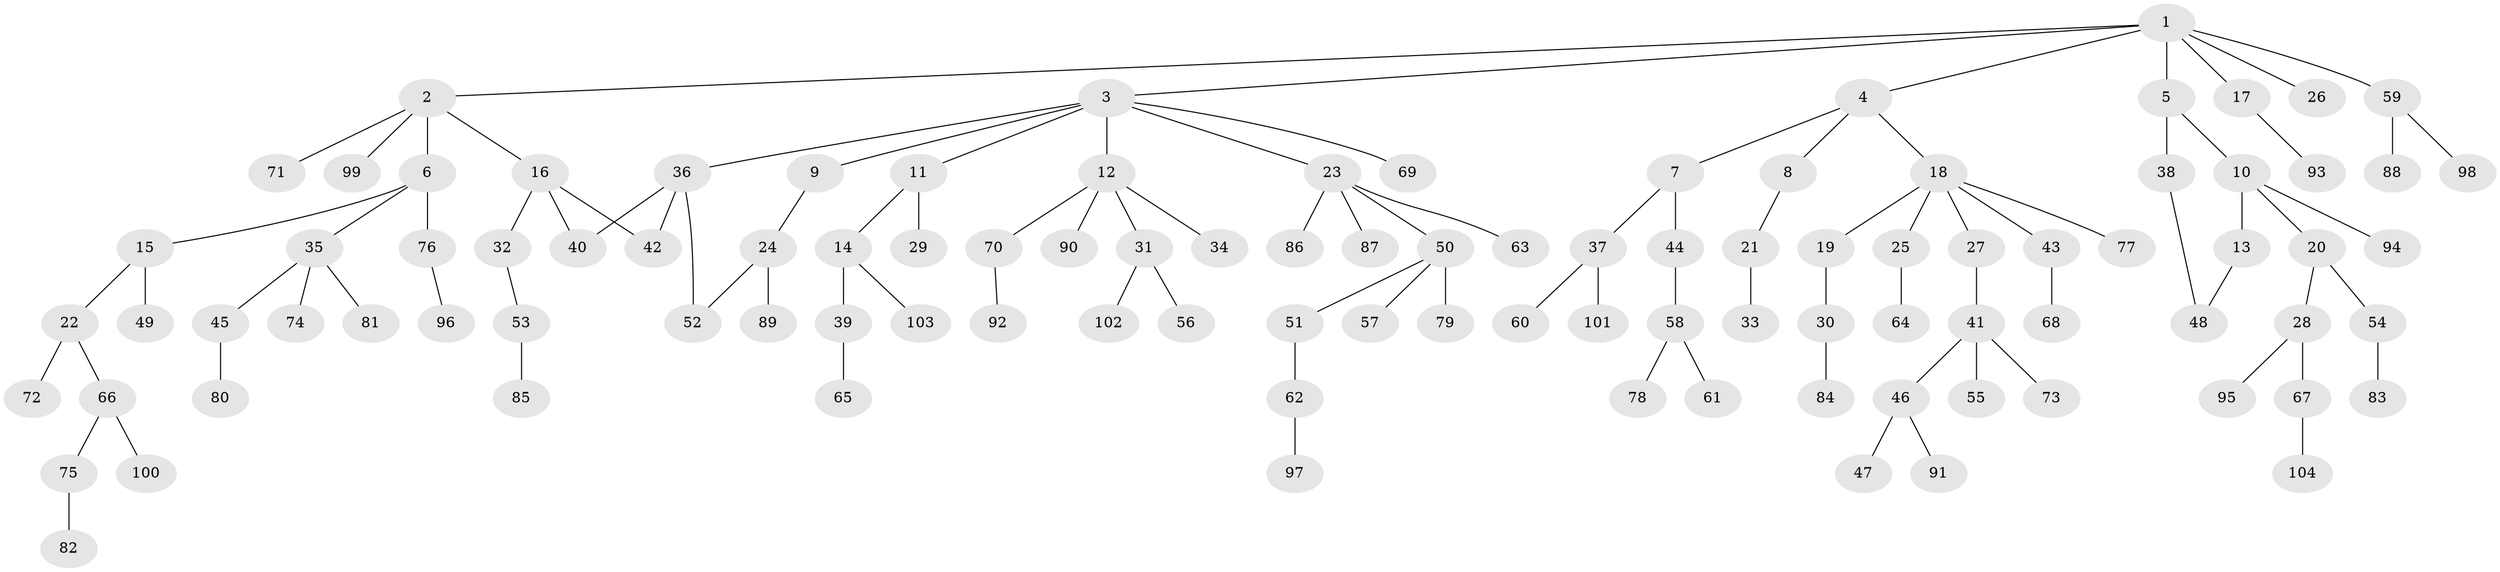 // Generated by graph-tools (version 1.1) at 2025/34/03/09/25 02:34:14]
// undirected, 104 vertices, 107 edges
graph export_dot {
graph [start="1"]
  node [color=gray90,style=filled];
  1;
  2;
  3;
  4;
  5;
  6;
  7;
  8;
  9;
  10;
  11;
  12;
  13;
  14;
  15;
  16;
  17;
  18;
  19;
  20;
  21;
  22;
  23;
  24;
  25;
  26;
  27;
  28;
  29;
  30;
  31;
  32;
  33;
  34;
  35;
  36;
  37;
  38;
  39;
  40;
  41;
  42;
  43;
  44;
  45;
  46;
  47;
  48;
  49;
  50;
  51;
  52;
  53;
  54;
  55;
  56;
  57;
  58;
  59;
  60;
  61;
  62;
  63;
  64;
  65;
  66;
  67;
  68;
  69;
  70;
  71;
  72;
  73;
  74;
  75;
  76;
  77;
  78;
  79;
  80;
  81;
  82;
  83;
  84;
  85;
  86;
  87;
  88;
  89;
  90;
  91;
  92;
  93;
  94;
  95;
  96;
  97;
  98;
  99;
  100;
  101;
  102;
  103;
  104;
  1 -- 2;
  1 -- 3;
  1 -- 4;
  1 -- 5;
  1 -- 17;
  1 -- 26;
  1 -- 59;
  2 -- 6;
  2 -- 16;
  2 -- 71;
  2 -- 99;
  3 -- 9;
  3 -- 11;
  3 -- 12;
  3 -- 23;
  3 -- 36;
  3 -- 69;
  4 -- 7;
  4 -- 8;
  4 -- 18;
  5 -- 10;
  5 -- 38;
  6 -- 15;
  6 -- 35;
  6 -- 76;
  7 -- 37;
  7 -- 44;
  8 -- 21;
  9 -- 24;
  10 -- 13;
  10 -- 20;
  10 -- 94;
  11 -- 14;
  11 -- 29;
  12 -- 31;
  12 -- 34;
  12 -- 70;
  12 -- 90;
  13 -- 48;
  14 -- 39;
  14 -- 103;
  15 -- 22;
  15 -- 49;
  16 -- 32;
  16 -- 42;
  16 -- 40;
  17 -- 93;
  18 -- 19;
  18 -- 25;
  18 -- 27;
  18 -- 43;
  18 -- 77;
  19 -- 30;
  20 -- 28;
  20 -- 54;
  21 -- 33;
  22 -- 66;
  22 -- 72;
  23 -- 50;
  23 -- 63;
  23 -- 86;
  23 -- 87;
  24 -- 52;
  24 -- 89;
  25 -- 64;
  27 -- 41;
  28 -- 67;
  28 -- 95;
  30 -- 84;
  31 -- 56;
  31 -- 102;
  32 -- 53;
  35 -- 45;
  35 -- 74;
  35 -- 81;
  36 -- 40;
  36 -- 42;
  36 -- 52;
  37 -- 60;
  37 -- 101;
  38 -- 48;
  39 -- 65;
  41 -- 46;
  41 -- 55;
  41 -- 73;
  43 -- 68;
  44 -- 58;
  45 -- 80;
  46 -- 47;
  46 -- 91;
  50 -- 51;
  50 -- 57;
  50 -- 79;
  51 -- 62;
  53 -- 85;
  54 -- 83;
  58 -- 61;
  58 -- 78;
  59 -- 88;
  59 -- 98;
  62 -- 97;
  66 -- 75;
  66 -- 100;
  67 -- 104;
  70 -- 92;
  75 -- 82;
  76 -- 96;
}

